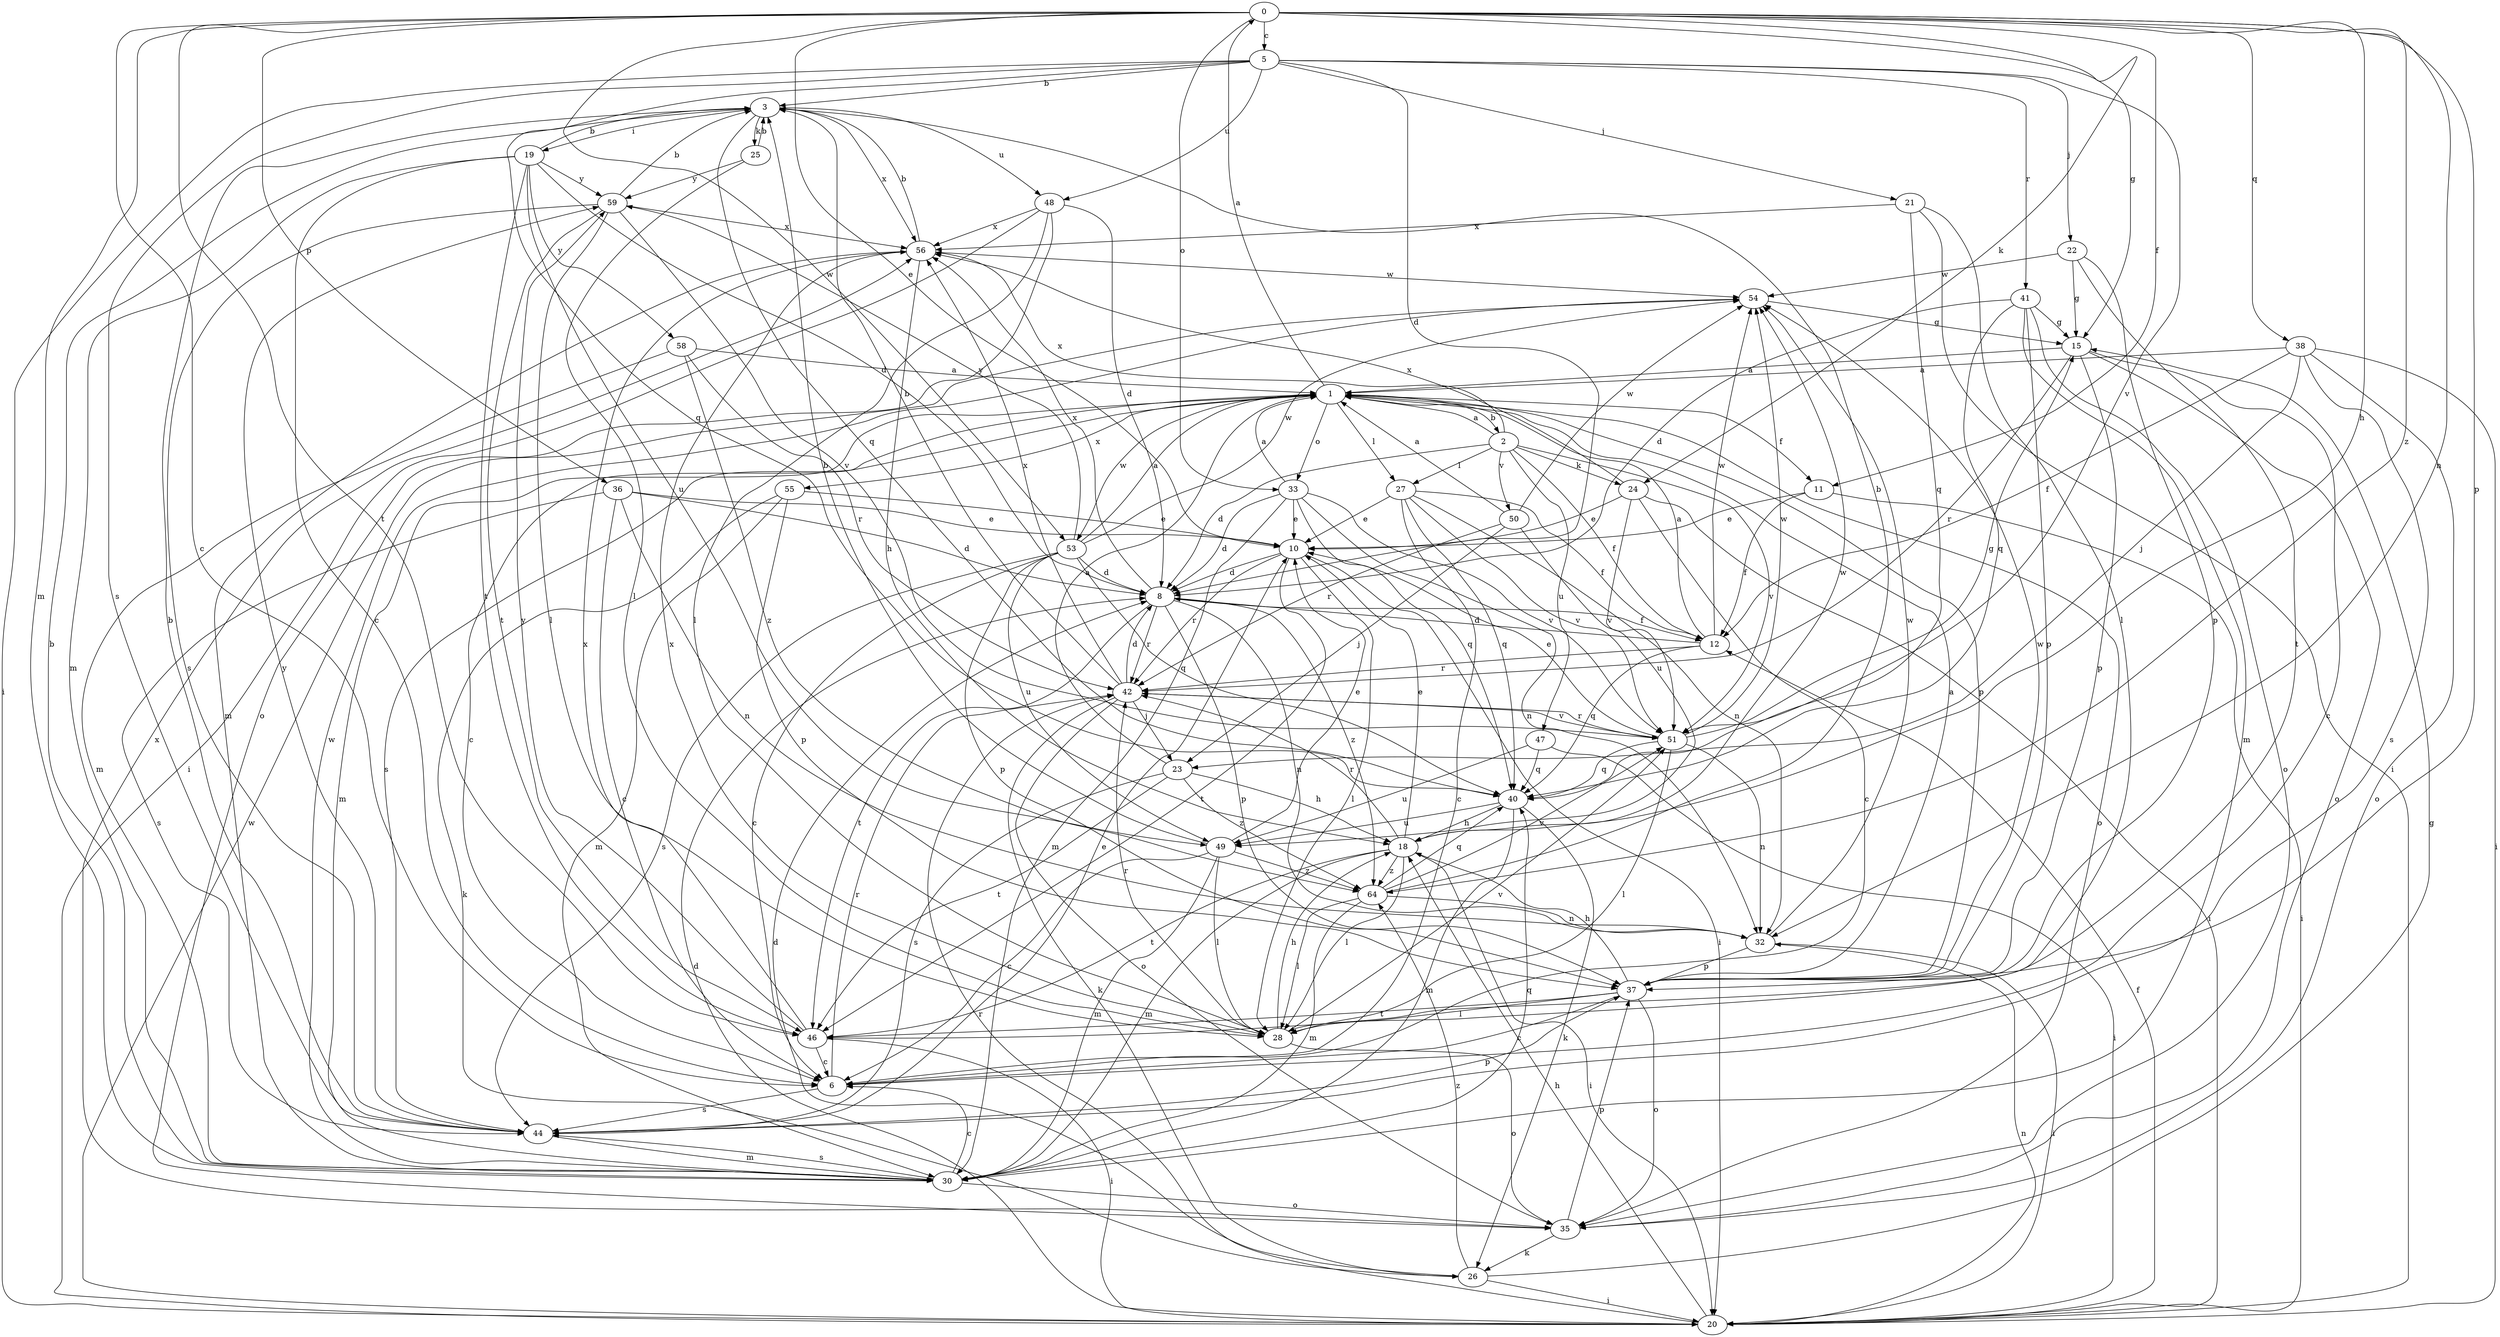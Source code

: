 strict digraph  {
0;
1;
2;
3;
5;
6;
8;
10;
11;
12;
15;
18;
19;
20;
21;
22;
23;
24;
25;
26;
27;
28;
30;
32;
33;
35;
36;
37;
38;
40;
41;
42;
44;
46;
47;
48;
49;
50;
51;
53;
54;
55;
56;
58;
59;
64;
0 -> 5  [label=c];
0 -> 6  [label=c];
0 -> 10  [label=e];
0 -> 11  [label=f];
0 -> 15  [label=g];
0 -> 18  [label=h];
0 -> 24  [label=k];
0 -> 30  [label=m];
0 -> 32  [label=n];
0 -> 33  [label=o];
0 -> 36  [label=p];
0 -> 37  [label=p];
0 -> 38  [label=q];
0 -> 46  [label=t];
0 -> 53  [label=w];
0 -> 64  [label=z];
1 -> 0  [label=a];
1 -> 2  [label=b];
1 -> 6  [label=c];
1 -> 11  [label=f];
1 -> 27  [label=l];
1 -> 30  [label=m];
1 -> 33  [label=o];
1 -> 35  [label=o];
1 -> 37  [label=p];
1 -> 44  [label=s];
1 -> 53  [label=w];
1 -> 55  [label=x];
2 -> 1  [label=a];
2 -> 8  [label=d];
2 -> 12  [label=f];
2 -> 24  [label=k];
2 -> 27  [label=l];
2 -> 47  [label=u];
2 -> 50  [label=v];
2 -> 51  [label=v];
2 -> 56  [label=x];
3 -> 19  [label=i];
3 -> 25  [label=k];
3 -> 40  [label=q];
3 -> 48  [label=u];
3 -> 56  [label=x];
5 -> 3  [label=b];
5 -> 8  [label=d];
5 -> 20  [label=i];
5 -> 21  [label=j];
5 -> 22  [label=j];
5 -> 40  [label=q];
5 -> 41  [label=r];
5 -> 44  [label=s];
5 -> 48  [label=u];
5 -> 51  [label=v];
6 -> 42  [label=r];
6 -> 44  [label=s];
8 -> 12  [label=f];
8 -> 32  [label=n];
8 -> 37  [label=p];
8 -> 42  [label=r];
8 -> 46  [label=t];
8 -> 56  [label=x];
8 -> 64  [label=z];
10 -> 8  [label=d];
10 -> 20  [label=i];
10 -> 28  [label=l];
10 -> 42  [label=r];
10 -> 46  [label=t];
11 -> 10  [label=e];
11 -> 12  [label=f];
11 -> 20  [label=i];
12 -> 1  [label=a];
12 -> 8  [label=d];
12 -> 40  [label=q];
12 -> 42  [label=r];
12 -> 54  [label=w];
15 -> 1  [label=a];
15 -> 6  [label=c];
15 -> 35  [label=o];
15 -> 37  [label=p];
15 -> 42  [label=r];
18 -> 10  [label=e];
18 -> 20  [label=i];
18 -> 28  [label=l];
18 -> 30  [label=m];
18 -> 42  [label=r];
18 -> 46  [label=t];
18 -> 54  [label=w];
18 -> 64  [label=z];
19 -> 3  [label=b];
19 -> 6  [label=c];
19 -> 8  [label=d];
19 -> 30  [label=m];
19 -> 46  [label=t];
19 -> 49  [label=u];
19 -> 58  [label=y];
19 -> 59  [label=y];
20 -> 8  [label=d];
20 -> 12  [label=f];
20 -> 18  [label=h];
20 -> 32  [label=n];
20 -> 42  [label=r];
20 -> 54  [label=w];
21 -> 20  [label=i];
21 -> 28  [label=l];
21 -> 40  [label=q];
21 -> 56  [label=x];
22 -> 15  [label=g];
22 -> 37  [label=p];
22 -> 46  [label=t];
22 -> 54  [label=w];
23 -> 1  [label=a];
23 -> 18  [label=h];
23 -> 44  [label=s];
23 -> 46  [label=t];
23 -> 64  [label=z];
24 -> 6  [label=c];
24 -> 10  [label=e];
24 -> 20  [label=i];
24 -> 51  [label=v];
24 -> 56  [label=x];
25 -> 3  [label=b];
25 -> 28  [label=l];
25 -> 59  [label=y];
26 -> 8  [label=d];
26 -> 15  [label=g];
26 -> 20  [label=i];
26 -> 64  [label=z];
27 -> 6  [label=c];
27 -> 10  [label=e];
27 -> 12  [label=f];
27 -> 32  [label=n];
27 -> 40  [label=q];
27 -> 51  [label=v];
28 -> 18  [label=h];
28 -> 35  [label=o];
28 -> 42  [label=r];
28 -> 51  [label=v];
28 -> 56  [label=x];
30 -> 3  [label=b];
30 -> 6  [label=c];
30 -> 35  [label=o];
30 -> 40  [label=q];
30 -> 44  [label=s];
30 -> 54  [label=w];
32 -> 20  [label=i];
32 -> 37  [label=p];
32 -> 54  [label=w];
33 -> 1  [label=a];
33 -> 8  [label=d];
33 -> 10  [label=e];
33 -> 30  [label=m];
33 -> 32  [label=n];
33 -> 40  [label=q];
33 -> 51  [label=v];
35 -> 26  [label=k];
35 -> 37  [label=p];
35 -> 56  [label=x];
36 -> 6  [label=c];
36 -> 8  [label=d];
36 -> 10  [label=e];
36 -> 32  [label=n];
36 -> 44  [label=s];
37 -> 1  [label=a];
37 -> 6  [label=c];
37 -> 18  [label=h];
37 -> 28  [label=l];
37 -> 35  [label=o];
37 -> 46  [label=t];
37 -> 54  [label=w];
38 -> 1  [label=a];
38 -> 12  [label=f];
38 -> 20  [label=i];
38 -> 23  [label=j];
38 -> 35  [label=o];
38 -> 44  [label=s];
40 -> 18  [label=h];
40 -> 26  [label=k];
40 -> 30  [label=m];
40 -> 49  [label=u];
41 -> 8  [label=d];
41 -> 15  [label=g];
41 -> 30  [label=m];
41 -> 35  [label=o];
41 -> 37  [label=p];
41 -> 40  [label=q];
42 -> 3  [label=b];
42 -> 8  [label=d];
42 -> 23  [label=j];
42 -> 26  [label=k];
42 -> 35  [label=o];
42 -> 51  [label=v];
42 -> 56  [label=x];
44 -> 3  [label=b];
44 -> 10  [label=e];
44 -> 30  [label=m];
44 -> 37  [label=p];
44 -> 59  [label=y];
46 -> 6  [label=c];
46 -> 20  [label=i];
46 -> 56  [label=x];
46 -> 59  [label=y];
47 -> 20  [label=i];
47 -> 40  [label=q];
47 -> 49  [label=u];
48 -> 8  [label=d];
48 -> 20  [label=i];
48 -> 28  [label=l];
48 -> 35  [label=o];
48 -> 56  [label=x];
49 -> 3  [label=b];
49 -> 6  [label=c];
49 -> 10  [label=e];
49 -> 28  [label=l];
49 -> 30  [label=m];
49 -> 64  [label=z];
50 -> 1  [label=a];
50 -> 23  [label=j];
50 -> 42  [label=r];
50 -> 49  [label=u];
50 -> 54  [label=w];
51 -> 10  [label=e];
51 -> 15  [label=g];
51 -> 28  [label=l];
51 -> 32  [label=n];
51 -> 40  [label=q];
51 -> 42  [label=r];
51 -> 54  [label=w];
53 -> 1  [label=a];
53 -> 6  [label=c];
53 -> 8  [label=d];
53 -> 37  [label=p];
53 -> 40  [label=q];
53 -> 44  [label=s];
53 -> 49  [label=u];
53 -> 54  [label=w];
53 -> 59  [label=y];
54 -> 15  [label=g];
55 -> 10  [label=e];
55 -> 26  [label=k];
55 -> 30  [label=m];
55 -> 37  [label=p];
56 -> 3  [label=b];
56 -> 18  [label=h];
56 -> 30  [label=m];
56 -> 54  [label=w];
58 -> 1  [label=a];
58 -> 30  [label=m];
58 -> 42  [label=r];
58 -> 64  [label=z];
59 -> 3  [label=b];
59 -> 28  [label=l];
59 -> 44  [label=s];
59 -> 46  [label=t];
59 -> 51  [label=v];
59 -> 56  [label=x];
64 -> 3  [label=b];
64 -> 28  [label=l];
64 -> 30  [label=m];
64 -> 32  [label=n];
64 -> 40  [label=q];
64 -> 51  [label=v];
}
